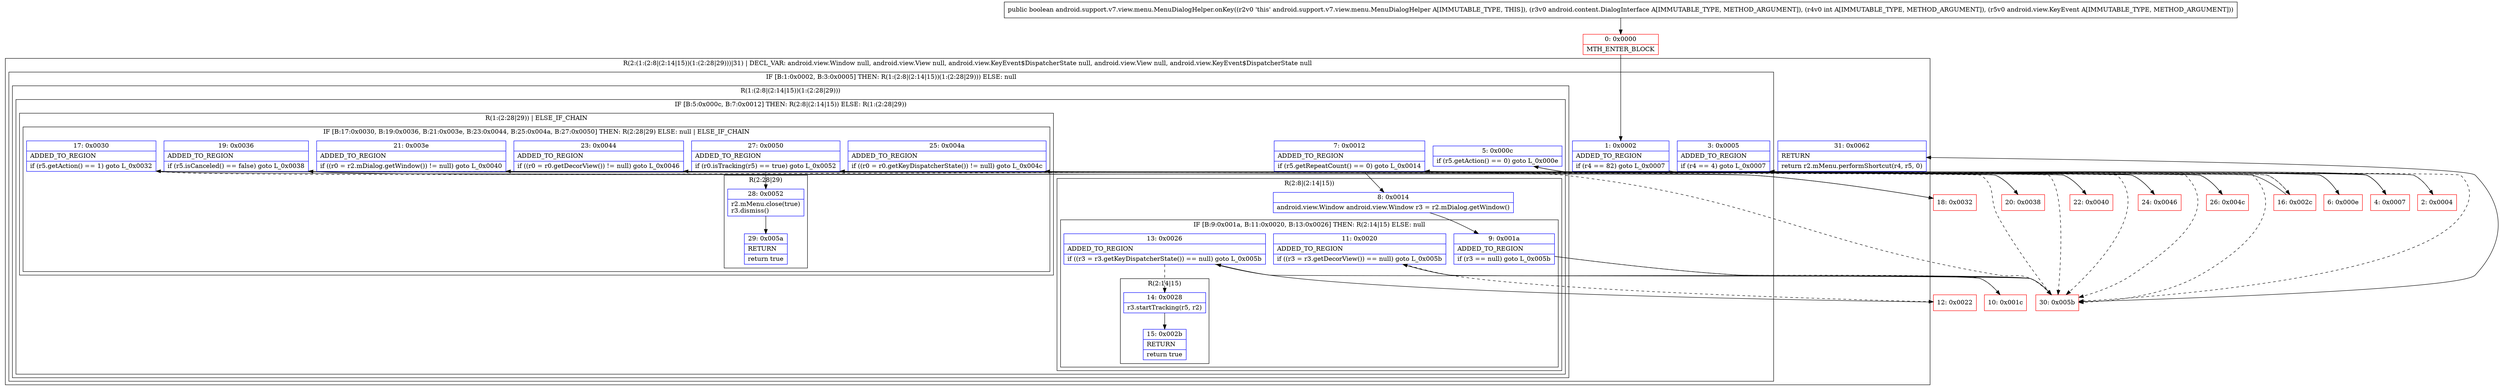 digraph "CFG forandroid.support.v7.view.menu.MenuDialogHelper.onKey(Landroid\/content\/DialogInterface;ILandroid\/view\/KeyEvent;)Z" {
subgraph cluster_Region_561547110 {
label = "R(2:(1:(2:8|(2:14|15))(1:(2:28|29)))|31) | DECL_VAR: android.view.Window null, android.view.View null, android.view.KeyEvent$DispatcherState null, android.view.View null, android.view.KeyEvent$DispatcherState null\l";
node [shape=record,color=blue];
subgraph cluster_IfRegion_658455286 {
label = "IF [B:1:0x0002, B:3:0x0005] THEN: R(1:(2:8|(2:14|15))(1:(2:28|29))) ELSE: null";
node [shape=record,color=blue];
Node_1 [shape=record,label="{1\:\ 0x0002|ADDED_TO_REGION\l|if (r4 == 82) goto L_0x0007\l}"];
Node_3 [shape=record,label="{3\:\ 0x0005|ADDED_TO_REGION\l|if (r4 == 4) goto L_0x0007\l}"];
subgraph cluster_Region_1884873889 {
label = "R(1:(2:8|(2:14|15))(1:(2:28|29)))";
node [shape=record,color=blue];
subgraph cluster_IfRegion_372620675 {
label = "IF [B:5:0x000c, B:7:0x0012] THEN: R(2:8|(2:14|15)) ELSE: R(1:(2:28|29))";
node [shape=record,color=blue];
Node_5 [shape=record,label="{5\:\ 0x000c|if (r5.getAction() == 0) goto L_0x000e\l}"];
Node_7 [shape=record,label="{7\:\ 0x0012|ADDED_TO_REGION\l|if (r5.getRepeatCount() == 0) goto L_0x0014\l}"];
subgraph cluster_Region_1875548946 {
label = "R(2:8|(2:14|15))";
node [shape=record,color=blue];
Node_8 [shape=record,label="{8\:\ 0x0014|android.view.Window android.view.Window r3 = r2.mDialog.getWindow()\l}"];
subgraph cluster_IfRegion_731605197 {
label = "IF [B:9:0x001a, B:11:0x0020, B:13:0x0026] THEN: R(2:14|15) ELSE: null";
node [shape=record,color=blue];
Node_9 [shape=record,label="{9\:\ 0x001a|ADDED_TO_REGION\l|if (r3 == null) goto L_0x005b\l}"];
Node_11 [shape=record,label="{11\:\ 0x0020|ADDED_TO_REGION\l|if ((r3 = r3.getDecorView()) == null) goto L_0x005b\l}"];
Node_13 [shape=record,label="{13\:\ 0x0026|ADDED_TO_REGION\l|if ((r3 = r3.getKeyDispatcherState()) == null) goto L_0x005b\l}"];
subgraph cluster_Region_1939037076 {
label = "R(2:14|15)";
node [shape=record,color=blue];
Node_14 [shape=record,label="{14\:\ 0x0028|r3.startTracking(r5, r2)\l}"];
Node_15 [shape=record,label="{15\:\ 0x002b|RETURN\l|return true\l}"];
}
}
}
subgraph cluster_Region_757413786 {
label = "R(1:(2:28|29)) | ELSE_IF_CHAIN\l";
node [shape=record,color=blue];
subgraph cluster_IfRegion_443523955 {
label = "IF [B:17:0x0030, B:19:0x0036, B:21:0x003e, B:23:0x0044, B:25:0x004a, B:27:0x0050] THEN: R(2:28|29) ELSE: null | ELSE_IF_CHAIN\l";
node [shape=record,color=blue];
Node_17 [shape=record,label="{17\:\ 0x0030|ADDED_TO_REGION\l|if (r5.getAction() == 1) goto L_0x0032\l}"];
Node_19 [shape=record,label="{19\:\ 0x0036|ADDED_TO_REGION\l|if (r5.isCanceled() == false) goto L_0x0038\l}"];
Node_21 [shape=record,label="{21\:\ 0x003e|ADDED_TO_REGION\l|if ((r0 = r2.mDialog.getWindow()) != null) goto L_0x0040\l}"];
Node_23 [shape=record,label="{23\:\ 0x0044|ADDED_TO_REGION\l|if ((r0 = r0.getDecorView()) != null) goto L_0x0046\l}"];
Node_25 [shape=record,label="{25\:\ 0x004a|ADDED_TO_REGION\l|if ((r0 = r0.getKeyDispatcherState()) != null) goto L_0x004c\l}"];
Node_27 [shape=record,label="{27\:\ 0x0050|ADDED_TO_REGION\l|if (r0.isTracking(r5) == true) goto L_0x0052\l}"];
subgraph cluster_Region_562945048 {
label = "R(2:28|29)";
node [shape=record,color=blue];
Node_28 [shape=record,label="{28\:\ 0x0052|r2.mMenu.close(true)\lr3.dismiss()\l}"];
Node_29 [shape=record,label="{29\:\ 0x005a|RETURN\l|return true\l}"];
}
}
}
}
}
}
Node_31 [shape=record,label="{31\:\ 0x0062|RETURN\l|return r2.mMenu.performShortcut(r4, r5, 0)\l}"];
}
Node_0 [shape=record,color=red,label="{0\:\ 0x0000|MTH_ENTER_BLOCK\l}"];
Node_2 [shape=record,color=red,label="{2\:\ 0x0004}"];
Node_4 [shape=record,color=red,label="{4\:\ 0x0007}"];
Node_6 [shape=record,color=red,label="{6\:\ 0x000e}"];
Node_10 [shape=record,color=red,label="{10\:\ 0x001c}"];
Node_12 [shape=record,color=red,label="{12\:\ 0x0022}"];
Node_16 [shape=record,color=red,label="{16\:\ 0x002c}"];
Node_18 [shape=record,color=red,label="{18\:\ 0x0032}"];
Node_20 [shape=record,color=red,label="{20\:\ 0x0038}"];
Node_22 [shape=record,color=red,label="{22\:\ 0x0040}"];
Node_24 [shape=record,color=red,label="{24\:\ 0x0046}"];
Node_26 [shape=record,color=red,label="{26\:\ 0x004c}"];
Node_30 [shape=record,color=red,label="{30\:\ 0x005b}"];
MethodNode[shape=record,label="{public boolean android.support.v7.view.menu.MenuDialogHelper.onKey((r2v0 'this' android.support.v7.view.menu.MenuDialogHelper A[IMMUTABLE_TYPE, THIS]), (r3v0 android.content.DialogInterface A[IMMUTABLE_TYPE, METHOD_ARGUMENT]), (r4v0 int A[IMMUTABLE_TYPE, METHOD_ARGUMENT]), (r5v0 android.view.KeyEvent A[IMMUTABLE_TYPE, METHOD_ARGUMENT])) }"];
MethodNode -> Node_0;
Node_1 -> Node_2[style=dashed];
Node_1 -> Node_4;
Node_3 -> Node_4;
Node_3 -> Node_30[style=dashed];
Node_5 -> Node_6;
Node_5 -> Node_16[style=dashed];
Node_7 -> Node_8;
Node_7 -> Node_16[style=dashed];
Node_8 -> Node_9;
Node_9 -> Node_10[style=dashed];
Node_9 -> Node_30;
Node_11 -> Node_12[style=dashed];
Node_11 -> Node_30;
Node_13 -> Node_14[style=dashed];
Node_13 -> Node_30;
Node_14 -> Node_15;
Node_17 -> Node_18;
Node_17 -> Node_30[style=dashed];
Node_19 -> Node_20;
Node_19 -> Node_30[style=dashed];
Node_21 -> Node_22;
Node_21 -> Node_30[style=dashed];
Node_23 -> Node_24;
Node_23 -> Node_30[style=dashed];
Node_25 -> Node_26;
Node_25 -> Node_30[style=dashed];
Node_27 -> Node_28;
Node_27 -> Node_30[style=dashed];
Node_28 -> Node_29;
Node_0 -> Node_1;
Node_2 -> Node_3;
Node_4 -> Node_5;
Node_6 -> Node_7;
Node_10 -> Node_11;
Node_12 -> Node_13;
Node_16 -> Node_17;
Node_18 -> Node_19;
Node_20 -> Node_21;
Node_22 -> Node_23;
Node_24 -> Node_25;
Node_26 -> Node_27;
Node_30 -> Node_31;
}

